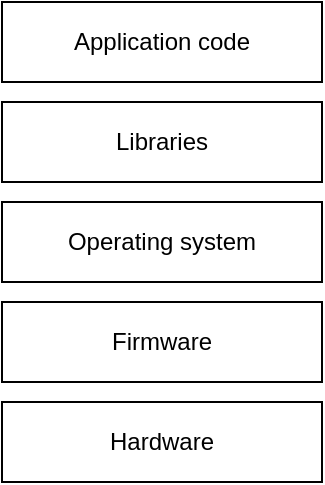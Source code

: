 <mxfile version="22.0.2" type="device">
  <diagram name="Page-1" id="RvLFdn8B-ZQLy9LdIM-J">
    <mxGraphModel dx="1506" dy="898" grid="1" gridSize="10" guides="1" tooltips="1" connect="1" arrows="1" fold="1" page="1" pageScale="1" pageWidth="1500" pageHeight="1500" math="0" shadow="0">
      <root>
        <mxCell id="0" />
        <mxCell id="1" parent="0" />
        <mxCell id="tgYWToTOFsE2OGibApD7-1" value="Hardware" style="rounded=0;whiteSpace=wrap;html=1;" vertex="1" parent="1">
          <mxGeometry x="290" y="360" width="160" height="40" as="geometry" />
        </mxCell>
        <mxCell id="tgYWToTOFsE2OGibApD7-3" value="Firmware" style="rounded=0;whiteSpace=wrap;html=1;" vertex="1" parent="1">
          <mxGeometry x="290" y="310" width="160" height="40" as="geometry" />
        </mxCell>
        <mxCell id="tgYWToTOFsE2OGibApD7-4" value="Operating system" style="rounded=0;whiteSpace=wrap;html=1;" vertex="1" parent="1">
          <mxGeometry x="290" y="260" width="160" height="40" as="geometry" />
        </mxCell>
        <mxCell id="tgYWToTOFsE2OGibApD7-5" value="Libraries" style="rounded=0;whiteSpace=wrap;html=1;" vertex="1" parent="1">
          <mxGeometry x="290" y="210" width="160" height="40" as="geometry" />
        </mxCell>
        <mxCell id="tgYWToTOFsE2OGibApD7-6" value="Application code" style="rounded=0;whiteSpace=wrap;html=1;" vertex="1" parent="1">
          <mxGeometry x="290" y="160" width="160" height="40" as="geometry" />
        </mxCell>
      </root>
    </mxGraphModel>
  </diagram>
</mxfile>
